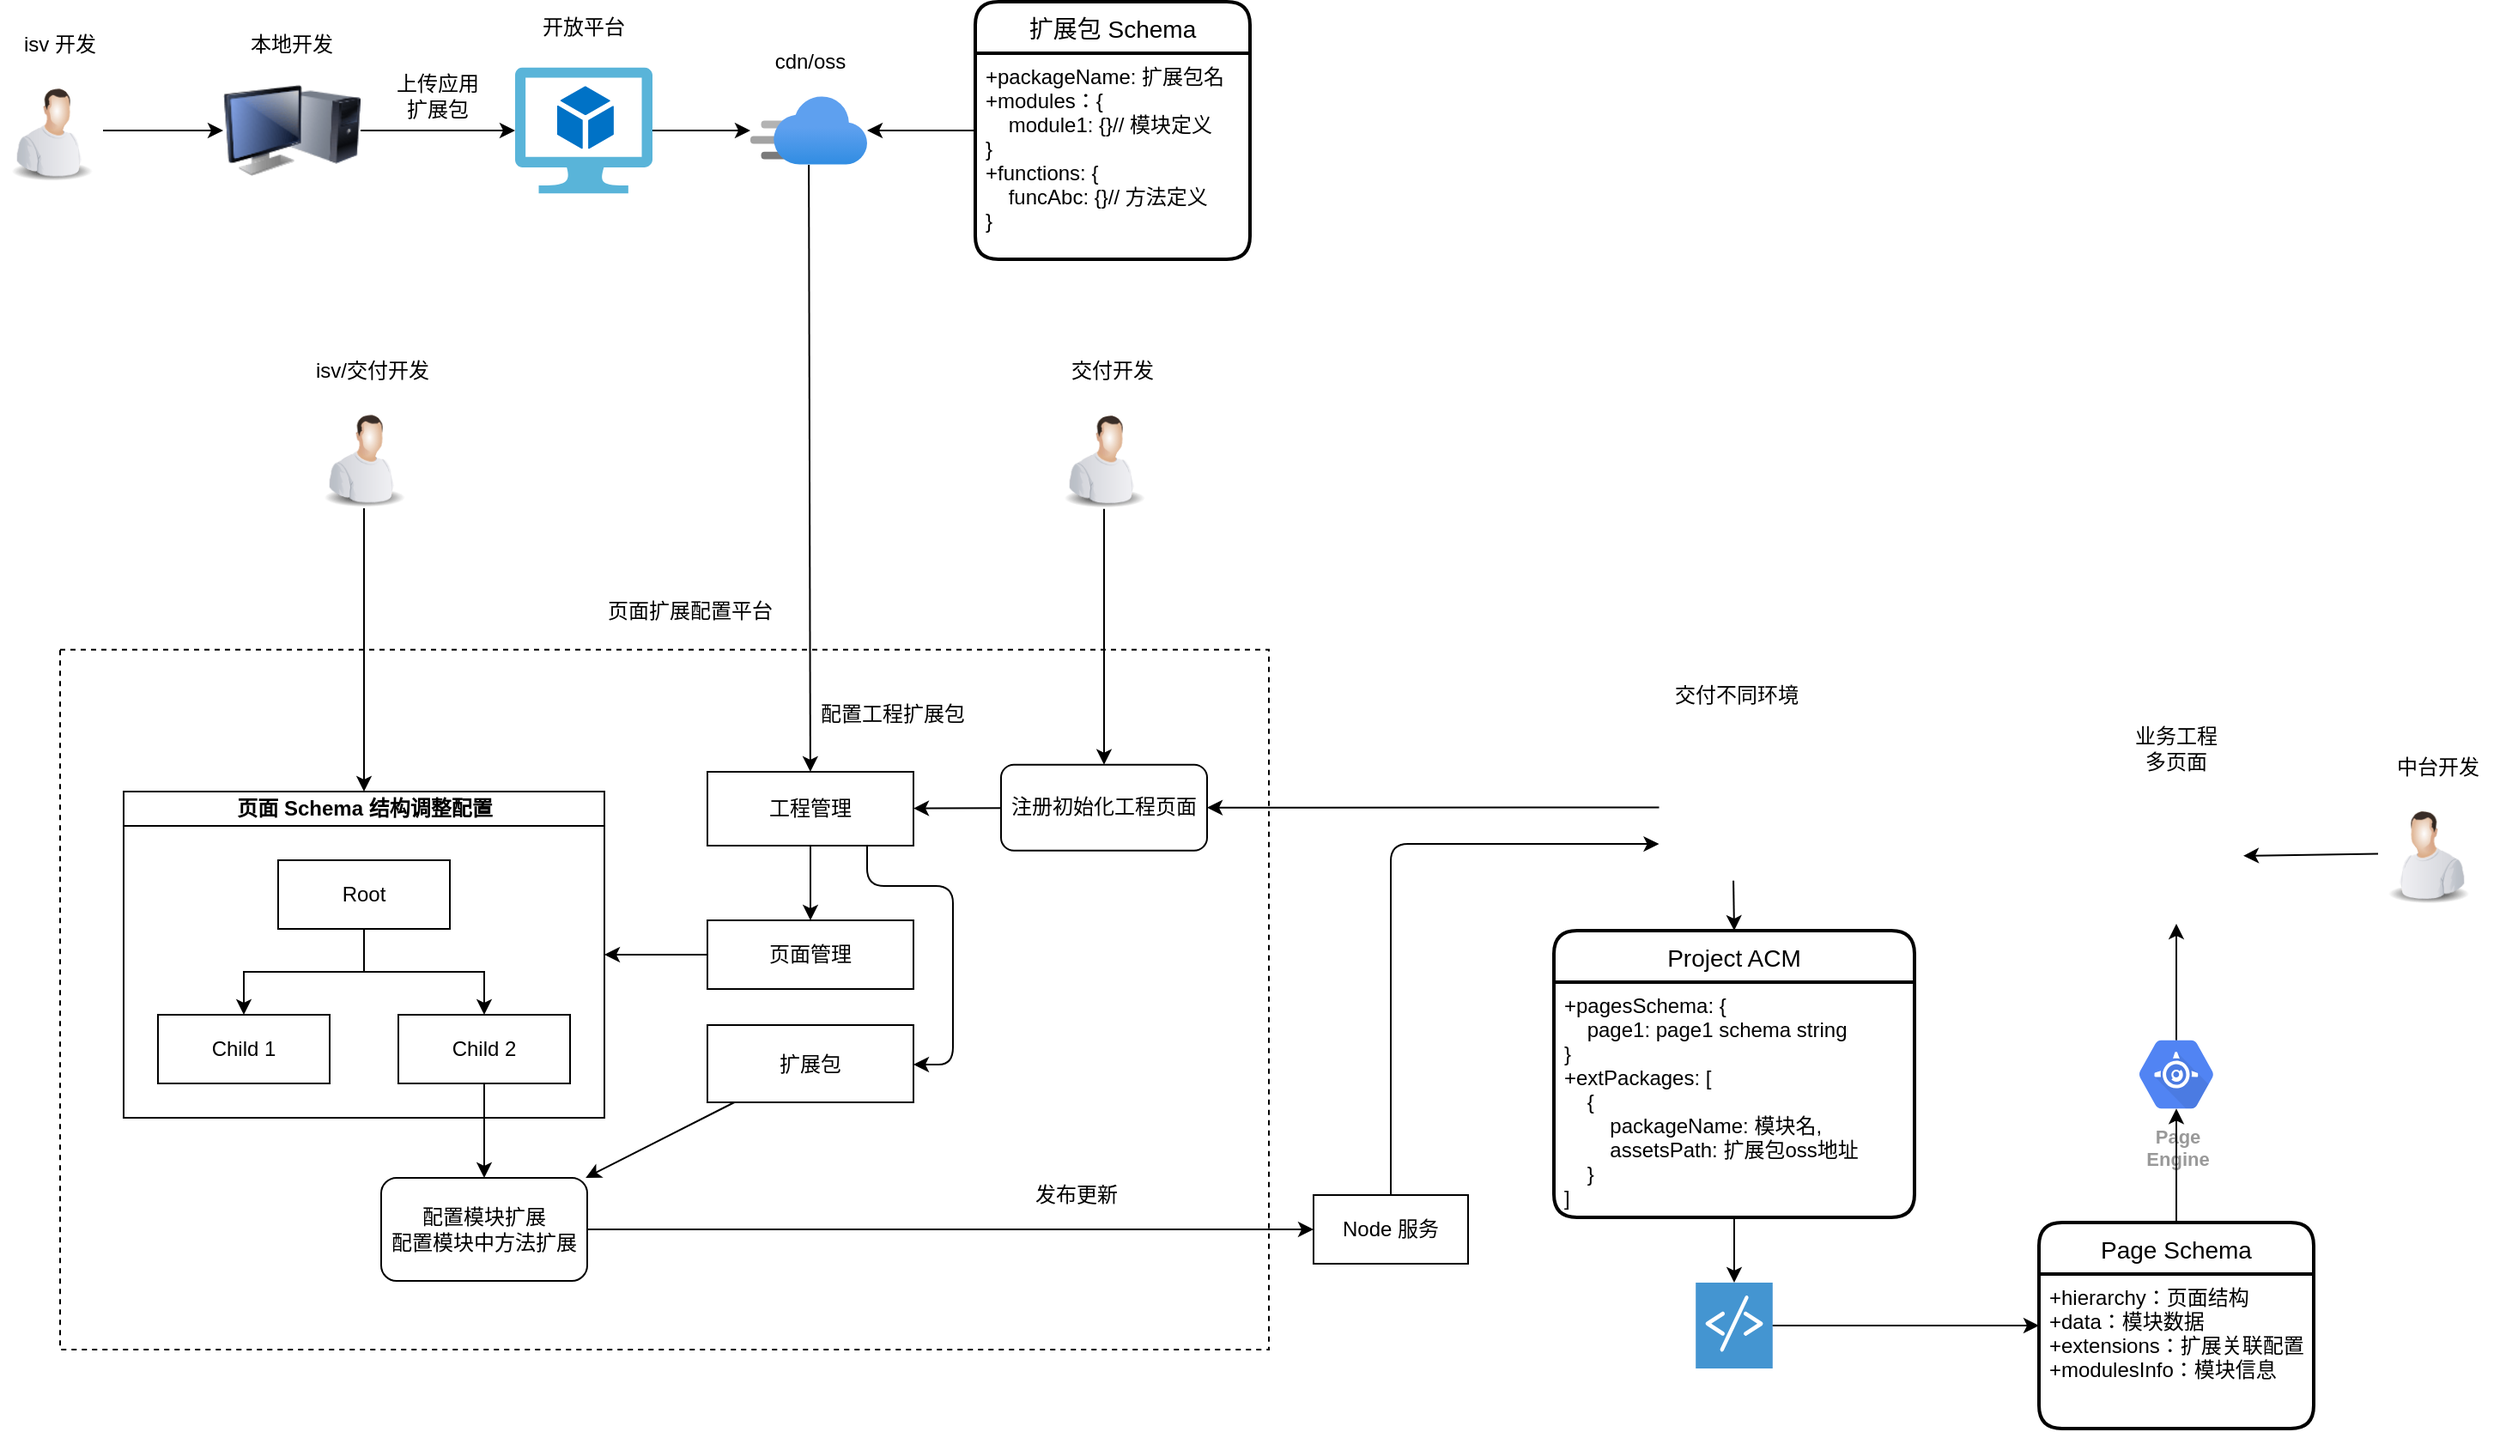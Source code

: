 <mxfile version="14.7.6" type="github">
  <diagram id="0YKwTzjTn9c74l9xXgr4" name="模块开放">
    <mxGraphModel dx="1298" dy="882" grid="1" gridSize="10" guides="1" tooltips="1" connect="1" arrows="1" fold="1" page="1" pageScale="1" pageWidth="827" pageHeight="1169" math="0" shadow="0">
      <root>
        <mxCell id="0" />
        <mxCell id="1" parent="0" />
        <mxCell id="P9pTZyouTYHlQww-c1dC-97" value="" style="rounded=0;whiteSpace=wrap;html=1;labelBackgroundColor=none;align=center;verticalAlign=middle;dashed=1;fillColor=none;" vertex="1" parent="1">
          <mxGeometry x="270" y="442.37" width="704" height="407.63" as="geometry" />
        </mxCell>
        <mxCell id="P9pTZyouTYHlQww-c1dC-19" value="" style="edgeStyle=orthogonalEdgeStyle;rounded=0;orthogonalLoop=1;jettySize=auto;html=1;" edge="1" parent="1" source="P9pTZyouTYHlQww-c1dC-7" target="P9pTZyouTYHlQww-c1dC-17">
          <mxGeometry relative="1" as="geometry" />
        </mxCell>
        <mxCell id="P9pTZyouTYHlQww-c1dC-13" style="edgeStyle=orthogonalEdgeStyle;rounded=0;orthogonalLoop=1;jettySize=auto;html=1;exitX=1;exitY=0.5;exitDx=0;exitDy=0;entryX=0;entryY=0.5;entryDx=0;entryDy=0;" edge="1" parent="1" source="P9pTZyouTYHlQww-c1dC-8" target="P9pTZyouTYHlQww-c1dC-10">
          <mxGeometry relative="1" as="geometry" />
        </mxCell>
        <mxCell id="P9pTZyouTYHlQww-c1dC-15" style="edgeStyle=orthogonalEdgeStyle;rounded=0;orthogonalLoop=1;jettySize=auto;html=1;exitX=1;exitY=0.5;exitDx=0;exitDy=0;" edge="1" parent="1" source="P9pTZyouTYHlQww-c1dC-10" target="P9pTZyouTYHlQww-c1dC-7">
          <mxGeometry relative="1" as="geometry" />
        </mxCell>
        <mxCell id="P9pTZyouTYHlQww-c1dC-16" value="上传应用&lt;br&gt;扩展包" style="text;html=1;strokeColor=none;fillColor=none;align=center;verticalAlign=middle;whiteSpace=wrap;rounded=0;" vertex="1" parent="1">
          <mxGeometry x="455" y="110" width="70" height="20" as="geometry" />
        </mxCell>
        <mxCell id="P9pTZyouTYHlQww-c1dC-37" value="" style="group" vertex="1" connectable="0" parent="1">
          <mxGeometry x="235" y="80" width="70" height="90" as="geometry" />
        </mxCell>
        <mxCell id="P9pTZyouTYHlQww-c1dC-8" value="" style="image;html=1;image=img/lib/clip_art/people/Worker_Man_128x128.png" vertex="1" parent="P9pTZyouTYHlQww-c1dC-37">
          <mxGeometry y="30" width="60" height="60" as="geometry" />
        </mxCell>
        <mxCell id="P9pTZyouTYHlQww-c1dC-9" value="isv 开发" style="text;html=1;strokeColor=none;fillColor=none;align=center;verticalAlign=middle;whiteSpace=wrap;rounded=0;" vertex="1" parent="P9pTZyouTYHlQww-c1dC-37">
          <mxGeometry width="70" height="20" as="geometry" />
        </mxCell>
        <mxCell id="P9pTZyouTYHlQww-c1dC-42" style="edgeStyle=orthogonalEdgeStyle;rounded=0;orthogonalLoop=1;jettySize=auto;html=1;exitX=0.5;exitY=0.16;exitDx=0;exitDy=0;exitPerimeter=0;" edge="1" parent="1" source="P9pTZyouTYHlQww-c1dC-38" target="P9pTZyouTYHlQww-c1dC-29">
          <mxGeometry relative="1" as="geometry">
            <mxPoint x="1502.5" y="627.61" as="sourcePoint" />
          </mxGeometry>
        </mxCell>
        <mxCell id="P9pTZyouTYHlQww-c1dC-38" value="Page&lt;br&gt;Engine" style="html=1;fillColor=#5184F3;strokeColor=none;verticalAlign=top;labelPosition=center;verticalLabelPosition=bottom;align=center;spacingTop=-6;fontSize=11;fontStyle=1;fontColor=#999999;shape=mxgraph.gcp2.hexIcon;prIcon=app_engine" vertex="1" parent="1">
          <mxGeometry x="1469.5" y="660.5" width="66" height="58.5" as="geometry" />
        </mxCell>
        <mxCell id="P9pTZyouTYHlQww-c1dC-39" value="Page Schema" style="swimlane;childLayout=stackLayout;horizontal=1;startSize=30;horizontalStack=0;rounded=1;fontSize=14;fontStyle=0;strokeWidth=2;resizeParent=0;resizeLast=1;shadow=0;dashed=0;align=center;" vertex="1" parent="1">
          <mxGeometry x="1422.5" y="776" width="160" height="120" as="geometry">
            <mxRectangle x="681" y="634" width="120" height="30" as="alternateBounds" />
          </mxGeometry>
        </mxCell>
        <mxCell id="P9pTZyouTYHlQww-c1dC-40" value="+hierarchy：页面结构&#xa;+data：模块数据&#xa;+extensions：扩展关联配置&#xa;+modulesInfo：模块信息" style="align=left;strokeColor=none;fillColor=none;spacingLeft=4;fontSize=12;verticalAlign=top;resizable=0;rotatable=0;part=1;" vertex="1" parent="P9pTZyouTYHlQww-c1dC-39">
          <mxGeometry y="30" width="160" height="90" as="geometry" />
        </mxCell>
        <mxCell id="P9pTZyouTYHlQww-c1dC-44" value="" style="edgeStyle=orthogonalEdgeStyle;rounded=0;orthogonalLoop=1;jettySize=auto;html=1;entryX=0.5;entryY=0.84;entryDx=0;entryDy=0;entryPerimeter=0;" edge="1" parent="1" source="P9pTZyouTYHlQww-c1dC-39" target="P9pTZyouTYHlQww-c1dC-38">
          <mxGeometry relative="1" as="geometry">
            <mxPoint x="1338.5" y="841" as="targetPoint" />
          </mxGeometry>
        </mxCell>
        <mxCell id="P9pTZyouTYHlQww-c1dC-49" value="" style="group" vertex="1" connectable="0" parent="1">
          <mxGeometry x="365" y="80" width="80" height="100" as="geometry" />
        </mxCell>
        <mxCell id="P9pTZyouTYHlQww-c1dC-10" value="" style="image;html=1;image=img/lib/clip_art/computers/Monitor_Tower_128x128.png" vertex="1" parent="P9pTZyouTYHlQww-c1dC-49">
          <mxGeometry y="20" width="80" height="80" as="geometry" />
        </mxCell>
        <mxCell id="P9pTZyouTYHlQww-c1dC-11" value="本地开发" style="text;html=1;strokeColor=none;fillColor=none;align=center;verticalAlign=middle;whiteSpace=wrap;rounded=0;" vertex="1" parent="P9pTZyouTYHlQww-c1dC-49">
          <mxGeometry x="5" width="70" height="20" as="geometry" />
        </mxCell>
        <mxCell id="P9pTZyouTYHlQww-c1dC-50" value="" style="group" vertex="1" connectable="0" parent="1">
          <mxGeometry x="535" y="70" width="80" height="106.8" as="geometry" />
        </mxCell>
        <mxCell id="P9pTZyouTYHlQww-c1dC-4" value="开放平台" style="text;html=1;strokeColor=none;fillColor=none;align=center;verticalAlign=middle;whiteSpace=wrap;rounded=0;" vertex="1" parent="P9pTZyouTYHlQww-c1dC-50">
          <mxGeometry x="5" width="70" height="20" as="geometry" />
        </mxCell>
        <mxCell id="P9pTZyouTYHlQww-c1dC-7" value="" style="aspect=fixed;html=1;points=[];align=center;image;fontSize=12;image=img/lib/mscae/Virtual_Machine_2.svg;" vertex="1" parent="P9pTZyouTYHlQww-c1dC-50">
          <mxGeometry y="33.2" width="80" height="73.6" as="geometry" />
        </mxCell>
        <mxCell id="P9pTZyouTYHlQww-c1dC-51" value="" style="group" vertex="1" connectable="0" parent="1">
          <mxGeometry x="672" y="90" width="70" height="70" as="geometry" />
        </mxCell>
        <mxCell id="P9pTZyouTYHlQww-c1dC-17" value="" style="aspect=fixed;html=1;points=[];align=center;image;fontSize=12;image=img/lib/azure2/app_services/CDN_Profiles.svg;" vertex="1" parent="P9pTZyouTYHlQww-c1dC-51">
          <mxGeometry y="30" width="68" height="40" as="geometry" />
        </mxCell>
        <mxCell id="P9pTZyouTYHlQww-c1dC-20" value="cdn/oss" style="text;html=1;strokeColor=none;fillColor=none;align=center;verticalAlign=middle;whiteSpace=wrap;rounded=0;" vertex="1" parent="P9pTZyouTYHlQww-c1dC-51">
          <mxGeometry width="70" height="20" as="geometry" />
        </mxCell>
        <mxCell id="P9pTZyouTYHlQww-c1dC-52" value="扩展包 Schema" style="swimlane;childLayout=stackLayout;horizontal=1;startSize=30;horizontalStack=0;rounded=1;fontSize=14;fontStyle=0;strokeWidth=2;resizeParent=0;resizeLast=1;shadow=0;dashed=0;align=center;" vertex="1" parent="1">
          <mxGeometry x="803" y="65" width="160" height="150" as="geometry" />
        </mxCell>
        <mxCell id="P9pTZyouTYHlQww-c1dC-53" value="+packageName: 扩展包名&#xa;+modules：{&#xa;    module1: {}// 模块定义&#xa;}&#xa;+functions: {&#xa;    funcAbc: {}// 方法定义&#xa;}" style="align=left;strokeColor=none;fillColor=none;spacingLeft=4;fontSize=12;verticalAlign=top;resizable=0;rotatable=0;part=1;" vertex="1" parent="P9pTZyouTYHlQww-c1dC-52">
          <mxGeometry y="30" width="160" height="120" as="geometry" />
        </mxCell>
        <mxCell id="P9pTZyouTYHlQww-c1dC-56" value="Project ACM" style="swimlane;childLayout=stackLayout;horizontal=1;startSize=30;horizontalStack=0;rounded=1;fontSize=14;fontStyle=0;strokeWidth=2;resizeParent=0;resizeLast=1;shadow=0;dashed=0;align=center;labelBackgroundColor=none;fillColor=#FFFFFF;" vertex="1" parent="1">
          <mxGeometry x="1140" y="606" width="210" height="167" as="geometry" />
        </mxCell>
        <mxCell id="P9pTZyouTYHlQww-c1dC-57" value="+pagesSchema: {&#xa;    page1: page1 schema string&#xa;}&#xa;+extPackages: [&#xa;    {&#xa;        packageName: 模块名,&#xa;        assetsPath: 扩展包oss地址&#xa;    }&#xa;]" style="align=left;strokeColor=none;fillColor=none;spacingLeft=4;fontSize=12;verticalAlign=top;resizable=0;rotatable=0;part=1;" vertex="1" parent="P9pTZyouTYHlQww-c1dC-56">
          <mxGeometry y="30" width="210" height="137" as="geometry" />
        </mxCell>
        <mxCell id="P9pTZyouTYHlQww-c1dC-59" value="" style="endArrow=classic;html=1;" edge="1" parent="1" source="P9pTZyouTYHlQww-c1dC-56" target="P9pTZyouTYHlQww-c1dC-63">
          <mxGeometry width="50" height="50" relative="1" as="geometry">
            <mxPoint x="1032" y="719" as="sourcePoint" />
            <mxPoint x="1243" y="771" as="targetPoint" />
          </mxGeometry>
        </mxCell>
        <mxCell id="P9pTZyouTYHlQww-c1dC-60" value="" style="group" vertex="1" connectable="0" parent="1">
          <mxGeometry x="1193.5" y="459" width="105" height="117.87" as="geometry" />
        </mxCell>
        <mxCell id="P9pTZyouTYHlQww-c1dC-25" value="交付不同环境" style="text;html=1;strokeColor=none;fillColor=none;align=center;verticalAlign=middle;whiteSpace=wrap;rounded=0;" vertex="1" parent="P9pTZyouTYHlQww-c1dC-60">
          <mxGeometry width="105" height="20" as="geometry" />
        </mxCell>
        <mxCell id="P9pTZyouTYHlQww-c1dC-28" value="" style="shape=image;html=1;verticalAlign=top;verticalLabelPosition=bottom;labelBackgroundColor=#ffffff;imageAspect=0;aspect=fixed;image=https://cdn4.iconfinder.com/data/icons/logos-brands-5/24/acm-128.png" vertex="1" parent="P9pTZyouTYHlQww-c1dC-60">
          <mxGeometry x="7.75" y="32.62" width="85.25" height="85.25" as="geometry" />
        </mxCell>
        <mxCell id="P9pTZyouTYHlQww-c1dC-61" value="页面扩展配置平台" style="text;html=1;strokeColor=none;fillColor=none;align=center;verticalAlign=middle;whiteSpace=wrap;rounded=0;labelBackgroundColor=none;" vertex="1" parent="1">
          <mxGeometry x="587" y="410" width="100" height="20" as="geometry" />
        </mxCell>
        <mxCell id="P9pTZyouTYHlQww-c1dC-62" value="" style="endArrow=classic;html=1;" edge="1" parent="1" source="P9pTZyouTYHlQww-c1dC-100" target="P9pTZyouTYHlQww-c1dC-29">
          <mxGeometry width="50" height="50" relative="1" as="geometry">
            <mxPoint x="1618.5" y="565.384" as="sourcePoint" />
            <mxPoint x="1108.5" y="490" as="targetPoint" />
          </mxGeometry>
        </mxCell>
        <mxCell id="P9pTZyouTYHlQww-c1dC-63" value="" style="shadow=0;dashed=0;html=1;strokeColor=none;fillColor=#4495D1;labelPosition=center;verticalLabelPosition=bottom;verticalAlign=top;align=center;outlineConnect=0;shape=mxgraph.veeam.script;labelBackgroundColor=none;" vertex="1" parent="1">
          <mxGeometry x="1222.6" y="811" width="44.8" height="50" as="geometry" />
        </mxCell>
        <mxCell id="P9pTZyouTYHlQww-c1dC-65" value="" style="endArrow=classic;html=1;" edge="1" parent="1" source="P9pTZyouTYHlQww-c1dC-63" target="P9pTZyouTYHlQww-c1dC-39">
          <mxGeometry width="50" height="50" relative="1" as="geometry">
            <mxPoint x="1243" y="856" as="sourcePoint" />
            <mxPoint x="1122" y="591" as="targetPoint" />
          </mxGeometry>
        </mxCell>
        <mxCell id="P9pTZyouTYHlQww-c1dC-68" value="" style="endArrow=classic;html=1;" edge="1" parent="1" source="P9pTZyouTYHlQww-c1dC-52" target="P9pTZyouTYHlQww-c1dC-17">
          <mxGeometry width="50" height="50" relative="1" as="geometry">
            <mxPoint x="785" y="110" as="sourcePoint" />
            <mxPoint x="975" y="430" as="targetPoint" />
          </mxGeometry>
        </mxCell>
        <mxCell id="P9pTZyouTYHlQww-c1dC-69" value="注册初始化工程页面" style="rounded=1;whiteSpace=wrap;html=1;labelBackgroundColor=none;fillColor=#FFFFFF;align=center;verticalAlign=middle;" vertex="1" parent="1">
          <mxGeometry x="818" y="509.37" width="120" height="50" as="geometry" />
        </mxCell>
        <mxCell id="P9pTZyouTYHlQww-c1dC-70" value="" style="group" vertex="1" connectable="0" parent="1">
          <mxGeometry x="848" y="270.37" width="70" height="90" as="geometry" />
        </mxCell>
        <mxCell id="P9pTZyouTYHlQww-c1dC-71" value="" style="image;html=1;image=img/lib/clip_art/people/Worker_Man_128x128.png" vertex="1" parent="P9pTZyouTYHlQww-c1dC-70">
          <mxGeometry y="30" width="60" height="60" as="geometry" />
        </mxCell>
        <mxCell id="P9pTZyouTYHlQww-c1dC-72" value="交付开发" style="text;html=1;strokeColor=none;fillColor=none;align=center;verticalAlign=middle;whiteSpace=wrap;rounded=0;" vertex="1" parent="P9pTZyouTYHlQww-c1dC-70">
          <mxGeometry width="70" height="20" as="geometry" />
        </mxCell>
        <mxCell id="P9pTZyouTYHlQww-c1dC-73" value="" style="endArrow=classic;html=1;" edge="1" parent="1" source="P9pTZyouTYHlQww-c1dC-71" target="P9pTZyouTYHlQww-c1dC-69">
          <mxGeometry width="50" height="50" relative="1" as="geometry">
            <mxPoint x="1358" y="689.37" as="sourcePoint" />
            <mxPoint x="1408" y="639.37" as="targetPoint" />
          </mxGeometry>
        </mxCell>
        <mxCell id="P9pTZyouTYHlQww-c1dC-74" value="" style="endArrow=classic;html=1;" edge="1" parent="1" source="P9pTZyouTYHlQww-c1dC-28" target="P9pTZyouTYHlQww-c1dC-69">
          <mxGeometry width="50" height="50" relative="1" as="geometry">
            <mxPoint x="600" y="540" as="sourcePoint" />
            <mxPoint x="650" y="490" as="targetPoint" />
          </mxGeometry>
        </mxCell>
        <mxCell id="P9pTZyouTYHlQww-c1dC-79" value="" style="endArrow=classic;html=1;" edge="1" parent="1" source="P9pTZyouTYHlQww-c1dC-69" target="P9pTZyouTYHlQww-c1dC-76">
          <mxGeometry width="50" height="50" relative="1" as="geometry">
            <mxPoint x="796" y="551.269" as="sourcePoint" />
            <mxPoint x="816" y="592.13" as="targetPoint" />
          </mxGeometry>
        </mxCell>
        <mxCell id="P9pTZyouTYHlQww-c1dC-76" value="工程管理" style="rounded=0;whiteSpace=wrap;html=1;labelBackgroundColor=none;fillColor=#FFFFFF;align=center;verticalAlign=middle;" vertex="1" parent="1">
          <mxGeometry x="647" y="513.5" width="120" height="43" as="geometry" />
        </mxCell>
        <mxCell id="P9pTZyouTYHlQww-c1dC-77" value="页面管理" style="rounded=0;whiteSpace=wrap;html=1;labelBackgroundColor=none;fillColor=#FFFFFF;align=center;verticalAlign=middle;" vertex="1" parent="1">
          <mxGeometry x="647" y="600" width="120" height="40" as="geometry" />
        </mxCell>
        <mxCell id="P9pTZyouTYHlQww-c1dC-80" value="" style="endArrow=classic;html=1;" edge="1" parent="1" source="P9pTZyouTYHlQww-c1dC-76" target="P9pTZyouTYHlQww-c1dC-77">
          <mxGeometry width="50" height="50" relative="1" as="geometry">
            <mxPoint x="777" y="642.13" as="sourcePoint" />
            <mxPoint x="596" y="550" as="targetPoint" />
          </mxGeometry>
        </mxCell>
        <mxCell id="P9pTZyouTYHlQww-c1dC-83" value="配置工程扩展包" style="text;html=1;strokeColor=none;fillColor=none;align=center;verticalAlign=middle;whiteSpace=wrap;rounded=0;labelBackgroundColor=none;" vertex="1" parent="1">
          <mxGeometry x="710" y="470" width="90" height="20" as="geometry" />
        </mxCell>
        <mxCell id="P9pTZyouTYHlQww-c1dC-90" value="页面 Schema 结构调整配置" style="swimlane;html=1;startSize=20;horizontal=1;childLayout=treeLayout;horizontalTree=0;resizable=0;containerType=tree;labelBackgroundColor=none;fillColor=#FFFFFF;align=center;verticalAlign=middle;" vertex="1" parent="1">
          <mxGeometry x="307" y="525" width="280" height="190" as="geometry" />
        </mxCell>
        <mxCell id="P9pTZyouTYHlQww-c1dC-91" value="Root" style="whiteSpace=wrap;html=1;" vertex="1" parent="P9pTZyouTYHlQww-c1dC-90">
          <mxGeometry x="90" y="40" width="100" height="40" as="geometry" />
        </mxCell>
        <mxCell id="P9pTZyouTYHlQww-c1dC-92" value="Child 1" style="whiteSpace=wrap;html=1;" vertex="1" parent="P9pTZyouTYHlQww-c1dC-90">
          <mxGeometry x="20" y="130" width="100" height="40" as="geometry" />
        </mxCell>
        <mxCell id="P9pTZyouTYHlQww-c1dC-93" value="" style="edgeStyle=elbowEdgeStyle;elbow=vertical;html=1;rounded=0;" edge="1" parent="P9pTZyouTYHlQww-c1dC-90" source="P9pTZyouTYHlQww-c1dC-91" target="P9pTZyouTYHlQww-c1dC-92">
          <mxGeometry relative="1" as="geometry" />
        </mxCell>
        <mxCell id="P9pTZyouTYHlQww-c1dC-94" value="Child 2" style="whiteSpace=wrap;html=1;" vertex="1" parent="P9pTZyouTYHlQww-c1dC-90">
          <mxGeometry x="160" y="130" width="100" height="40" as="geometry" />
        </mxCell>
        <mxCell id="P9pTZyouTYHlQww-c1dC-95" value="" style="edgeStyle=elbowEdgeStyle;elbow=vertical;html=1;rounded=0;" edge="1" parent="P9pTZyouTYHlQww-c1dC-90" source="P9pTZyouTYHlQww-c1dC-91" target="P9pTZyouTYHlQww-c1dC-94">
          <mxGeometry relative="1" as="geometry" />
        </mxCell>
        <mxCell id="P9pTZyouTYHlQww-c1dC-96" value="" style="endArrow=classic;html=1;" edge="1" parent="1" source="P9pTZyouTYHlQww-c1dC-17" target="P9pTZyouTYHlQww-c1dC-76">
          <mxGeometry width="50" height="50" relative="1" as="geometry">
            <mxPoint x="680" y="470" as="sourcePoint" />
            <mxPoint x="730" y="420" as="targetPoint" />
          </mxGeometry>
        </mxCell>
        <mxCell id="P9pTZyouTYHlQww-c1dC-98" value="" style="group" vertex="1" connectable="0" parent="1">
          <mxGeometry x="1446" y="489.63" width="113" height="112.37" as="geometry" />
        </mxCell>
        <mxCell id="P9pTZyouTYHlQww-c1dC-29" value="" style="shape=image;html=1;verticalAlign=top;verticalLabelPosition=bottom;labelBackgroundColor=#ffffff;imageAspect=0;aspect=fixed;image=https://cdn4.iconfinder.com/data/icons/general-office/91/General_Office_03-128.png" vertex="1" parent="P9pTZyouTYHlQww-c1dC-98">
          <mxGeometry x="17.5" y="34.37" width="78" height="78" as="geometry" />
        </mxCell>
        <mxCell id="P9pTZyouTYHlQww-c1dC-35" value="业务工程&lt;br&gt;多页面" style="text;html=1;strokeColor=none;fillColor=none;align=center;verticalAlign=middle;whiteSpace=wrap;rounded=0;" vertex="1" parent="P9pTZyouTYHlQww-c1dC-98">
          <mxGeometry width="113" height="20" as="geometry" />
        </mxCell>
        <mxCell id="P9pTZyouTYHlQww-c1dC-99" value="" style="group" vertex="1" connectable="0" parent="1">
          <mxGeometry x="1620" y="500.81" width="70" height="90" as="geometry" />
        </mxCell>
        <mxCell id="P9pTZyouTYHlQww-c1dC-100" value="" style="image;html=1;image=img/lib/clip_art/people/Worker_Man_128x128.png;flipH=1;" vertex="1" parent="P9pTZyouTYHlQww-c1dC-99">
          <mxGeometry y="30" width="60" height="60" as="geometry" />
        </mxCell>
        <mxCell id="P9pTZyouTYHlQww-c1dC-101" value="中台开发" style="text;html=1;strokeColor=none;fillColor=none;align=center;verticalAlign=middle;whiteSpace=wrap;rounded=0;" vertex="1" parent="P9pTZyouTYHlQww-c1dC-99">
          <mxGeometry width="70" height="20" as="geometry" />
        </mxCell>
        <mxCell id="P9pTZyouTYHlQww-c1dC-103" value="" style="group" vertex="1" connectable="0" parent="1">
          <mxGeometry x="417" y="270" width="70" height="90" as="geometry" />
        </mxCell>
        <mxCell id="P9pTZyouTYHlQww-c1dC-104" value="" style="image;html=1;image=img/lib/clip_art/people/Worker_Man_128x128.png" vertex="1" parent="P9pTZyouTYHlQww-c1dC-103">
          <mxGeometry y="30" width="60" height="60" as="geometry" />
        </mxCell>
        <mxCell id="P9pTZyouTYHlQww-c1dC-105" value="isv/交付开发" style="text;html=1;strokeColor=none;fillColor=none;align=center;verticalAlign=middle;whiteSpace=wrap;rounded=0;" vertex="1" parent="P9pTZyouTYHlQww-c1dC-103">
          <mxGeometry width="70" height="20" as="geometry" />
        </mxCell>
        <mxCell id="P9pTZyouTYHlQww-c1dC-106" value="" style="endArrow=classic;html=1;" edge="1" parent="1" source="P9pTZyouTYHlQww-c1dC-77" target="P9pTZyouTYHlQww-c1dC-90">
          <mxGeometry width="50" height="50" relative="1" as="geometry">
            <mxPoint x="690" y="440" as="sourcePoint" />
            <mxPoint x="610" y="580" as="targetPoint" />
          </mxGeometry>
        </mxCell>
        <mxCell id="P9pTZyouTYHlQww-c1dC-107" value="扩展包" style="rounded=0;whiteSpace=wrap;html=1;labelBackgroundColor=none;fillColor=none;align=center;verticalAlign=middle;" vertex="1" parent="1">
          <mxGeometry x="647" y="661" width="120" height="45" as="geometry" />
        </mxCell>
        <mxCell id="P9pTZyouTYHlQww-c1dC-108" value="" style="endArrow=classic;html=1;entryX=0.5;entryY=0;entryDx=0;entryDy=0;" edge="1" parent="1" source="P9pTZyouTYHlQww-c1dC-104" target="P9pTZyouTYHlQww-c1dC-90">
          <mxGeometry width="50" height="50" relative="1" as="geometry">
            <mxPoint x="610" y="640" as="sourcePoint" />
            <mxPoint x="660" y="590" as="targetPoint" />
          </mxGeometry>
        </mxCell>
        <mxCell id="P9pTZyouTYHlQww-c1dC-110" value="" style="edgeStyle=segmentEdgeStyle;endArrow=classic;html=1;" edge="1" parent="1" target="P9pTZyouTYHlQww-c1dC-107">
          <mxGeometry width="50" height="50" relative="1" as="geometry">
            <mxPoint x="740" y="557" as="sourcePoint" />
            <mxPoint x="790" y="940" as="targetPoint" />
            <Array as="points">
              <mxPoint x="740" y="580" />
              <mxPoint x="790" y="580" />
              <mxPoint x="790" y="684" />
            </Array>
          </mxGeometry>
        </mxCell>
        <mxCell id="P9pTZyouTYHlQww-c1dC-111" value="配置模块扩展&lt;br&gt;配置模块中方法扩展" style="rounded=1;whiteSpace=wrap;html=1;labelBackgroundColor=none;fillColor=none;align=center;verticalAlign=middle;" vertex="1" parent="1">
          <mxGeometry x="457" y="750" width="120" height="60" as="geometry" />
        </mxCell>
        <mxCell id="P9pTZyouTYHlQww-c1dC-112" value="" style="endArrow=classic;html=1;" edge="1" parent="1" source="P9pTZyouTYHlQww-c1dC-107" target="P9pTZyouTYHlQww-c1dC-111">
          <mxGeometry width="50" height="50" relative="1" as="geometry">
            <mxPoint x="610" y="610" as="sourcePoint" />
            <mxPoint x="660" y="560" as="targetPoint" />
          </mxGeometry>
        </mxCell>
        <mxCell id="P9pTZyouTYHlQww-c1dC-113" value="" style="endArrow=none;html=1;startArrow=classic;startFill=1;endFill=0;" edge="1" parent="1" source="P9pTZyouTYHlQww-c1dC-111" target="P9pTZyouTYHlQww-c1dC-94">
          <mxGeometry width="50" height="50" relative="1" as="geometry">
            <mxPoint x="610" y="610" as="sourcePoint" />
            <mxPoint x="660" y="560" as="targetPoint" />
          </mxGeometry>
        </mxCell>
        <mxCell id="P9pTZyouTYHlQww-c1dC-114" value="发布更新" style="text;html=1;strokeColor=none;fillColor=none;align=center;verticalAlign=middle;whiteSpace=wrap;rounded=0;labelBackgroundColor=none;" vertex="1" parent="1">
          <mxGeometry x="827" y="750" width="70" height="20" as="geometry" />
        </mxCell>
        <mxCell id="P9pTZyouTYHlQww-c1dC-118" value="" style="endArrow=classic;html=1;entryX=0.5;entryY=0;entryDx=0;entryDy=0;" edge="1" parent="1" source="P9pTZyouTYHlQww-c1dC-28" target="P9pTZyouTYHlQww-c1dC-56">
          <mxGeometry width="50" height="50" relative="1" as="geometry">
            <mxPoint x="1060" y="570" as="sourcePoint" />
            <mxPoint x="1110" y="520" as="targetPoint" />
          </mxGeometry>
        </mxCell>
        <mxCell id="P9pTZyouTYHlQww-c1dC-120" value="Node 服务" style="rounded=0;whiteSpace=wrap;html=1;labelBackgroundColor=none;fillColor=none;align=center;verticalAlign=middle;" vertex="1" parent="1">
          <mxGeometry x="1000" y="760" width="90" height="40" as="geometry" />
        </mxCell>
        <mxCell id="P9pTZyouTYHlQww-c1dC-121" value="" style="endArrow=classic;html=1;" edge="1" parent="1" source="P9pTZyouTYHlQww-c1dC-111" target="P9pTZyouTYHlQww-c1dC-120">
          <mxGeometry width="50" height="50" relative="1" as="geometry">
            <mxPoint x="810" y="670" as="sourcePoint" />
            <mxPoint x="860" y="620" as="targetPoint" />
          </mxGeometry>
        </mxCell>
        <mxCell id="P9pTZyouTYHlQww-c1dC-123" value="" style="edgeStyle=elbowEdgeStyle;elbow=horizontal;endArrow=classic;html=1;entryX=0;entryY=0.75;entryDx=0;entryDy=0;" edge="1" parent="1" source="P9pTZyouTYHlQww-c1dC-120" target="P9pTZyouTYHlQww-c1dC-28">
          <mxGeometry width="50" height="50" relative="1" as="geometry">
            <mxPoint x="810" y="670" as="sourcePoint" />
            <mxPoint x="860" y="620" as="targetPoint" />
            <Array as="points">
              <mxPoint x="1045" y="650" />
            </Array>
          </mxGeometry>
        </mxCell>
      </root>
    </mxGraphModel>
  </diagram>
</mxfile>
